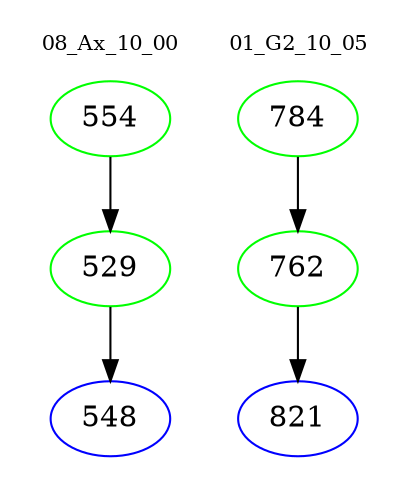 digraph{
subgraph cluster_0 {
color = white
label = "08_Ax_10_00";
fontsize=10;
T0_554 [label="554", color="green"]
T0_554 -> T0_529 [color="black"]
T0_529 [label="529", color="green"]
T0_529 -> T0_548 [color="black"]
T0_548 [label="548", color="blue"]
}
subgraph cluster_1 {
color = white
label = "01_G2_10_05";
fontsize=10;
T1_784 [label="784", color="green"]
T1_784 -> T1_762 [color="black"]
T1_762 [label="762", color="green"]
T1_762 -> T1_821 [color="black"]
T1_821 [label="821", color="blue"]
}
}
